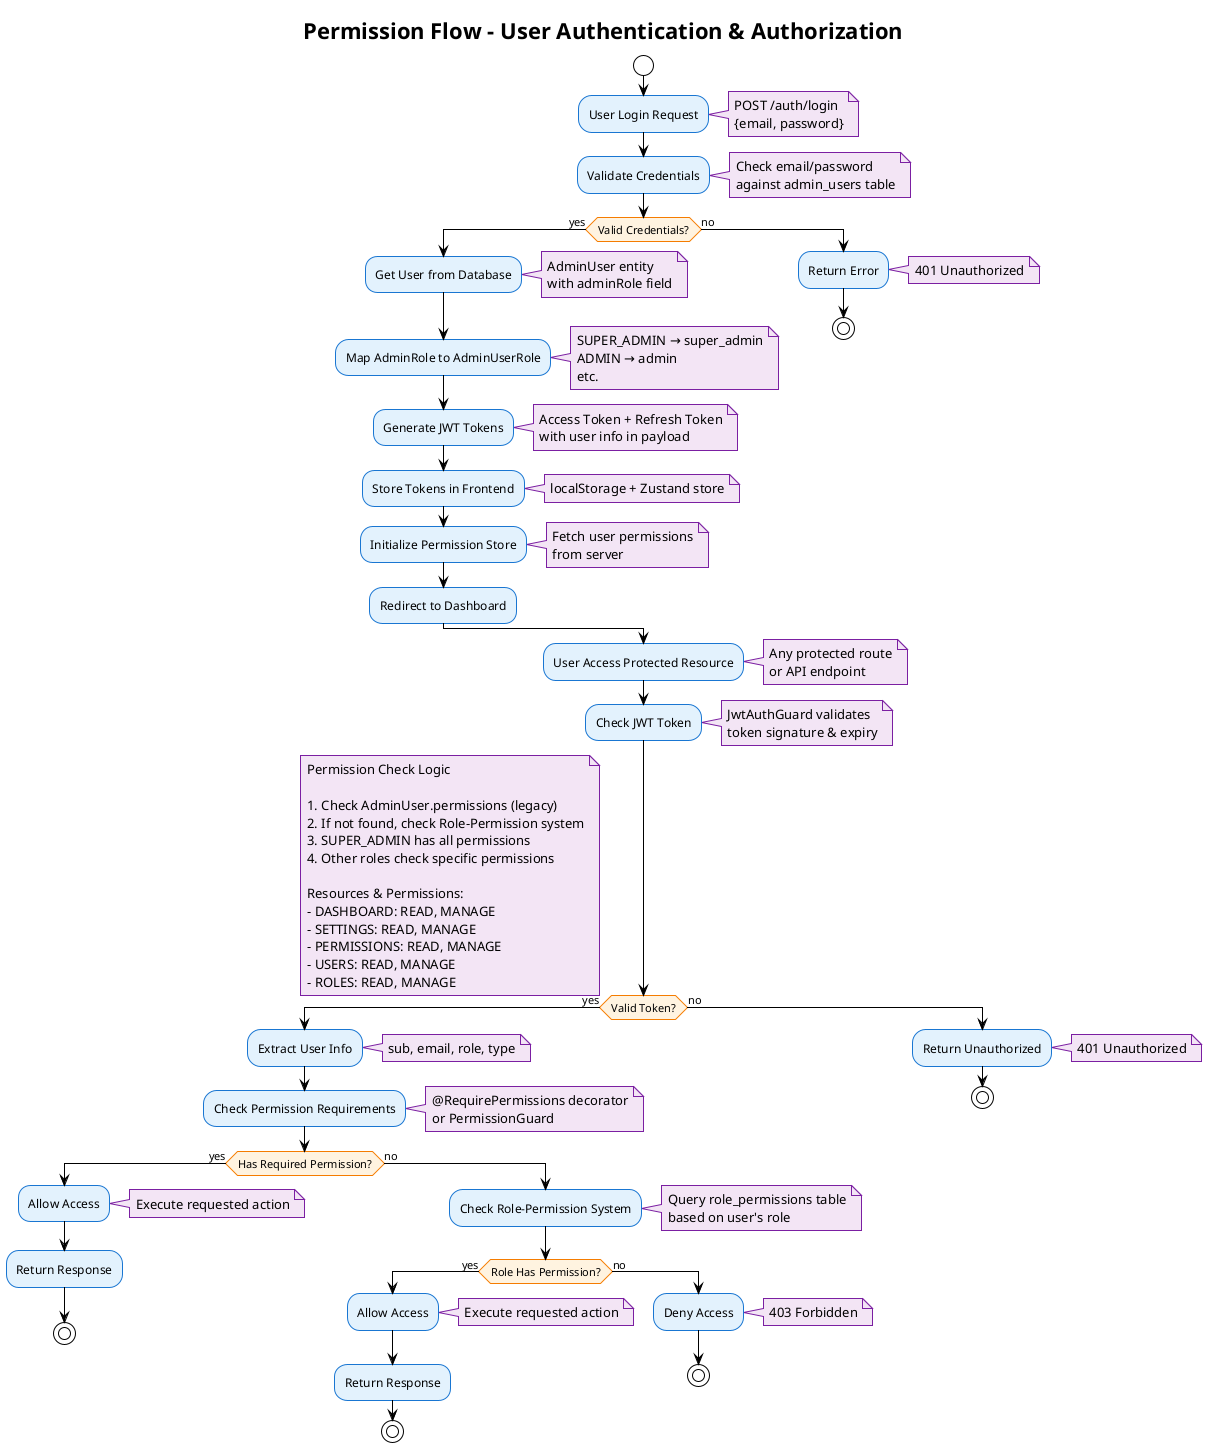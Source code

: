 @startuml Permission Flow Diagram

!theme plain
skinparam backgroundColor #FFFFFF
skinparam activityBackgroundColor #E3F2FD
skinparam activityBorderColor #1976D2
skinparam activityDiamondBackgroundColor #FFF3E0
skinparam activityDiamondBorderColor #F57C00
skinparam noteBackgroundColor #F3E5F5
skinparam noteBorderColor #7B1FA2

title Permission Flow - User Authentication & Authorization

start

:User Login Request;
note right: POST /auth/login\n{email, password}

:Validate Credentials;
note right: Check email/password\nagainst admin_users table

if (Valid Credentials?) then (yes)
  :Get User from Database;
  note right: AdminUser entity\nwith adminRole field
  
  :Map AdminRole to AdminUserRole;
  note right: SUPER_ADMIN → super_admin\nADMIN → admin\netc.
  
  :Generate JWT Tokens;
  note right: Access Token + Refresh Token\nwith user info in payload
  
  :Store Tokens in Frontend;
  note right: localStorage + Zustand store
  
  :Initialize Permission Store;
  note right: Fetch user permissions\nfrom server
  
  :Redirect to Dashboard;
  
else (no)
  :Return Error;
  note right: 401 Unauthorized
  stop
endif

:User Access Protected Resource;
note right: Any protected route\nor API endpoint

:Check JWT Token;
note right: JwtAuthGuard validates\ntoken signature & expiry

if (Valid Token?) then (yes)
  :Extract User Info;
  note right: sub, email, role, type
  
  :Check Permission Requirements;
  note right: @RequirePermissions decorator\nor PermissionGuard
  
  if (Has Required Permission?) then (yes)
    :Allow Access;
    note right: Execute requested action
    
    :Return Response;
    stop
    
  else (no)
    :Check Role-Permission System;
    note right: Query role_permissions table\nbased on user's role
    
    if (Role Has Permission?) then (yes)
      :Allow Access;
      note right: Execute requested action
      
      :Return Response;
      stop
      
    else (no)
      :Deny Access;
      note right: 403 Forbidden
      stop
    endif
  endif
  
else (no)
  :Return Unauthorized;
  note right: 401 Unauthorized
  stop
endif

floating note left : Permission Check Logic\n\n1. Check AdminUser.permissions (legacy)\n2. If not found, check Role-Permission system\n3. SUPER_ADMIN has all permissions\n4. Other roles check specific permissions\n\nResources & Permissions:\n- DASHBOARD: READ, MANAGE\n- SETTINGS: READ, MANAGE\n- PERMISSIONS: READ, MANAGE\n- USERS: READ, MANAGE\n- ROLES: READ, MANAGE

@enduml